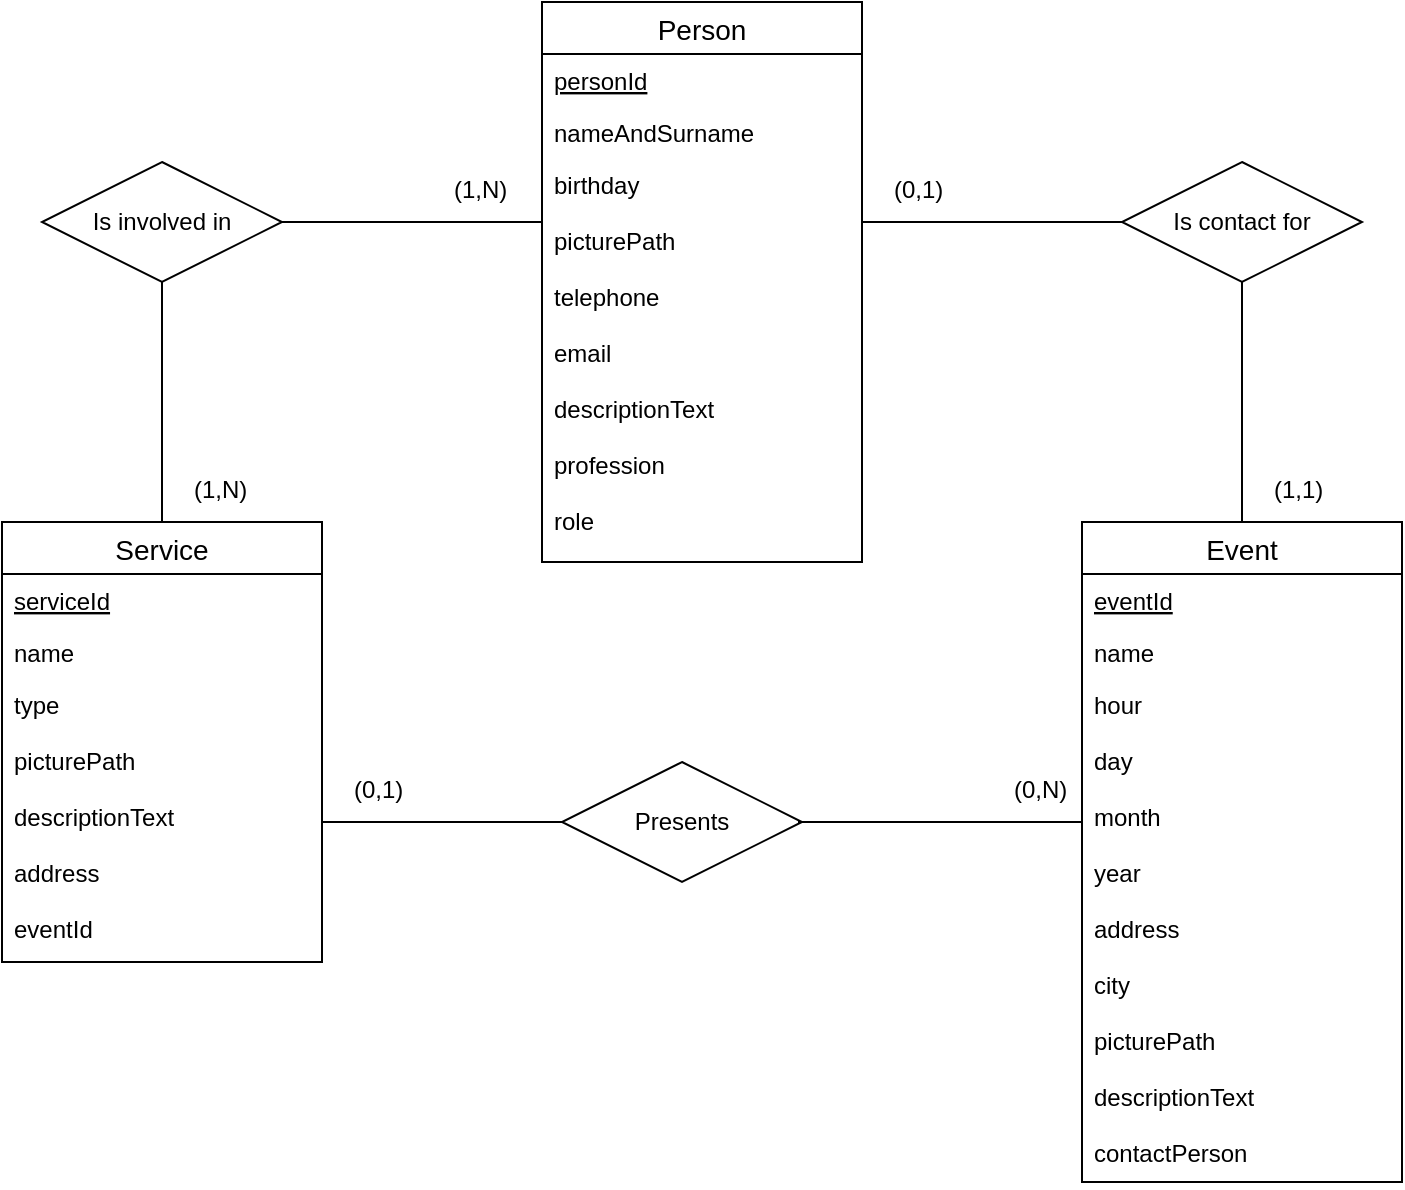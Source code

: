 <mxfile version="13.1.11"><diagram id="oiz9nzBSraAnwUNyNcac" name="Page-1"><mxGraphModel dx="1301" dy="949" grid="0" gridSize="10" guides="1" tooltips="1" connect="1" arrows="1" fold="1" page="0" pageScale="1" pageWidth="827" pageHeight="1169" math="0" shadow="0"><root><mxCell id="0"/><mxCell id="1" parent="0"/><mxCell id="p1R7J2JzUDWMNUzQjbTg-1" value="Person" style="swimlane;fontStyle=0;childLayout=stackLayout;horizontal=1;startSize=26;horizontalStack=0;resizeParent=1;resizeParentMax=0;resizeLast=0;collapsible=1;marginBottom=0;align=center;fontSize=14;" parent="1" vertex="1"><mxGeometry x="320" y="130" width="160" height="280" as="geometry"/></mxCell><mxCell id="p1R7J2JzUDWMNUzQjbTg-2" value="personId" style="text;strokeColor=none;fillColor=none;spacingLeft=4;spacingRight=4;overflow=hidden;rotatable=0;points=[[0,0.5],[1,0.5]];portConstraint=eastwest;fontSize=12;fontStyle=4" parent="p1R7J2JzUDWMNUzQjbTg-1" vertex="1"><mxGeometry y="26" width="160" height="26" as="geometry"/></mxCell><mxCell id="p1R7J2JzUDWMNUzQjbTg-3" value="nameAndSurname" style="text;strokeColor=none;fillColor=none;spacingLeft=4;spacingRight=4;overflow=hidden;rotatable=0;points=[[0,0.5],[1,0.5]];portConstraint=eastwest;fontSize=12;" parent="p1R7J2JzUDWMNUzQjbTg-1" vertex="1"><mxGeometry y="52" width="160" height="26" as="geometry"/></mxCell><mxCell id="p1R7J2JzUDWMNUzQjbTg-4" value="birthday&#xa;&#xa;picturePath&#xa;&#xa;telephone&#xa;&#xa;email&#xa;&#xa;descriptionText&#xa;&#xa;profession&#xa;&#xa;role" style="text;strokeColor=none;fillColor=none;spacingLeft=4;spacingRight=4;overflow=hidden;rotatable=0;points=[[0,0.5],[1,0.5]];portConstraint=eastwest;fontSize=12;" parent="p1R7J2JzUDWMNUzQjbTg-1" vertex="1"><mxGeometry y="78" width="160" height="202" as="geometry"/></mxCell><mxCell id="p1R7J2JzUDWMNUzQjbTg-14" value="Service" style="swimlane;fontStyle=0;childLayout=stackLayout;horizontal=1;startSize=26;horizontalStack=0;resizeParent=1;resizeParentMax=0;resizeLast=0;collapsible=1;marginBottom=0;align=center;fontSize=14;" parent="1" vertex="1"><mxGeometry x="50" y="390" width="160" height="220" as="geometry"/></mxCell><mxCell id="p1R7J2JzUDWMNUzQjbTg-15" value="serviceId" style="text;strokeColor=none;fillColor=none;spacingLeft=4;spacingRight=4;overflow=hidden;rotatable=0;points=[[0,0.5],[1,0.5]];portConstraint=eastwest;fontSize=12;fontStyle=4" parent="p1R7J2JzUDWMNUzQjbTg-14" vertex="1"><mxGeometry y="26" width="160" height="26" as="geometry"/></mxCell><mxCell id="p1R7J2JzUDWMNUzQjbTg-16" value="name" style="text;strokeColor=none;fillColor=none;spacingLeft=4;spacingRight=4;overflow=hidden;rotatable=0;points=[[0,0.5],[1,0.5]];portConstraint=eastwest;fontSize=12;" parent="p1R7J2JzUDWMNUzQjbTg-14" vertex="1"><mxGeometry y="52" width="160" height="26" as="geometry"/></mxCell><mxCell id="p1R7J2JzUDWMNUzQjbTg-17" value="type&#xa;&#xa;picturePath&#xa;&#xa;descriptionText&#xa;&#xa;address&#xa;&#xa;eventId" style="text;strokeColor=none;fillColor=none;spacingLeft=4;spacingRight=4;overflow=hidden;rotatable=0;points=[[0,0.5],[1,0.5]];portConstraint=eastwest;fontSize=12;" parent="p1R7J2JzUDWMNUzQjbTg-14" vertex="1"><mxGeometry y="78" width="160" height="142" as="geometry"/></mxCell><mxCell id="p1R7J2JzUDWMNUzQjbTg-18" value="Is involved in" style="shape=rhombus;perimeter=rhombusPerimeter;whiteSpace=wrap;html=1;align=center;" parent="1" vertex="1"><mxGeometry x="70" y="210" width="120" height="60" as="geometry"/></mxCell><mxCell id="p1R7J2JzUDWMNUzQjbTg-19" value="" style="endArrow=none;html=1;rounded=0;exitX=0.5;exitY=1;exitDx=0;exitDy=0;entryX=0.5;entryY=0;entryDx=0;entryDy=0;" parent="1" source="p1R7J2JzUDWMNUzQjbTg-18" target="p1R7J2JzUDWMNUzQjbTg-14" edge="1"><mxGeometry relative="1" as="geometry"><mxPoint x="70" y="330" as="sourcePoint"/><mxPoint x="230" y="330" as="targetPoint"/></mxGeometry></mxCell><mxCell id="p1R7J2JzUDWMNUzQjbTg-20" value="" style="endArrow=none;html=1;rounded=0;" parent="1" edge="1"><mxGeometry relative="1" as="geometry"><mxPoint x="190" y="240" as="sourcePoint"/><mxPoint x="320" y="240" as="targetPoint"/></mxGeometry></mxCell><mxCell id="p1R7J2JzUDWMNUzQjbTg-21" value="(1,N)" style="text;strokeColor=none;fillColor=none;spacingLeft=4;spacingRight=4;overflow=hidden;rotatable=0;points=[[0,0.5],[1,0.5]];portConstraint=eastwest;fontSize=12;" parent="1" vertex="1"><mxGeometry x="140" y="360" width="40" height="26" as="geometry"/></mxCell><mxCell id="p1R7J2JzUDWMNUzQjbTg-22" value="(1,N)" style="text;strokeColor=none;fillColor=none;spacingLeft=4;spacingRight=4;overflow=hidden;rotatable=0;points=[[0,0.5],[1,0.5]];portConstraint=eastwest;fontSize=12;" parent="1" vertex="1"><mxGeometry x="270" y="210" width="40" height="26" as="geometry"/></mxCell><mxCell id="p1R7J2JzUDWMNUzQjbTg-23" value="Is contact for" style="shape=rhombus;perimeter=rhombusPerimeter;whiteSpace=wrap;html=1;align=center;" parent="1" vertex="1"><mxGeometry x="610" y="210" width="120" height="60" as="geometry"/></mxCell><mxCell id="p1R7J2JzUDWMNUzQjbTg-24" value="" style="endArrow=none;html=1;rounded=0;" parent="1" edge="1"><mxGeometry relative="1" as="geometry"><mxPoint x="480" y="240" as="sourcePoint"/><mxPoint x="610" y="240" as="targetPoint"/></mxGeometry></mxCell><mxCell id="p1R7J2JzUDWMNUzQjbTg-25" value="(1,1)" style="text;strokeColor=none;fillColor=none;spacingLeft=4;spacingRight=4;overflow=hidden;rotatable=0;points=[[0,0.5],[1,0.5]];portConstraint=eastwest;fontSize=12;" parent="1" vertex="1"><mxGeometry x="680" y="360" width="40" height="26" as="geometry"/></mxCell><mxCell id="p1R7J2JzUDWMNUzQjbTg-26" value="(0,1)" style="text;strokeColor=none;fillColor=none;spacingLeft=4;spacingRight=4;overflow=hidden;rotatable=0;points=[[0,0.5],[1,0.5]];portConstraint=eastwest;fontSize=12;" parent="1" vertex="1"><mxGeometry x="490" y="210" width="40" height="26" as="geometry"/></mxCell><mxCell id="p1R7J2JzUDWMNUzQjbTg-27" value="" style="endArrow=none;html=1;rounded=0;exitX=0.5;exitY=1;exitDx=0;exitDy=0;entryX=0.5;entryY=0;entryDx=0;entryDy=0;" parent="1" source="p1R7J2JzUDWMNUzQjbTg-23" target="p1R7J2JzUDWMNUzQjbTg-10" edge="1"><mxGeometry relative="1" as="geometry"><mxPoint x="710" y="290" as="sourcePoint"/><mxPoint x="870" y="290" as="targetPoint"/></mxGeometry></mxCell><mxCell id="p1R7J2JzUDWMNUzQjbTg-10" value="Event" style="swimlane;fontStyle=0;childLayout=stackLayout;horizontal=1;startSize=26;horizontalStack=0;resizeParent=1;resizeParentMax=0;resizeLast=0;collapsible=1;marginBottom=0;align=center;fontSize=14;" parent="1" vertex="1"><mxGeometry x="590" y="390" width="160" height="330" as="geometry"/></mxCell><mxCell id="p1R7J2JzUDWMNUzQjbTg-11" value="eventId" style="text;strokeColor=none;fillColor=none;spacingLeft=4;spacingRight=4;overflow=hidden;rotatable=0;points=[[0,0.5],[1,0.5]];portConstraint=eastwest;fontSize=12;fontStyle=4" parent="p1R7J2JzUDWMNUzQjbTg-10" vertex="1"><mxGeometry y="26" width="160" height="26" as="geometry"/></mxCell><mxCell id="p1R7J2JzUDWMNUzQjbTg-12" value="name" style="text;strokeColor=none;fillColor=none;spacingLeft=4;spacingRight=4;overflow=hidden;rotatable=0;points=[[0,0.5],[1,0.5]];portConstraint=eastwest;fontSize=12;" parent="p1R7J2JzUDWMNUzQjbTg-10" vertex="1"><mxGeometry y="52" width="160" height="26" as="geometry"/></mxCell><mxCell id="p1R7J2JzUDWMNUzQjbTg-13" value="hour&#xa;&#xa;day&#xa;&#xa;month&#xa;&#xa;year&#xa;&#xa;address &#xa;&#xa;city&#xa;&#xa;picturePath&#xa;&#xa;descriptionText&#xa;&#xa;contactPerson" style="text;strokeColor=none;fillColor=none;spacingLeft=4;spacingRight=4;overflow=hidden;rotatable=0;points=[[0,0.5],[1,0.5]];portConstraint=eastwest;fontSize=12;" parent="p1R7J2JzUDWMNUzQjbTg-10" vertex="1"><mxGeometry y="78" width="160" height="252" as="geometry"/></mxCell><mxCell id="p1R7J2JzUDWMNUzQjbTg-28" value="Presents" style="shape=rhombus;perimeter=rhombusPerimeter;whiteSpace=wrap;html=1;align=center;" parent="1" vertex="1"><mxGeometry x="330" y="510" width="120" height="60" as="geometry"/></mxCell><mxCell id="p1R7J2JzUDWMNUzQjbTg-30" value="" style="line;strokeWidth=1;fillColor=none;align=left;verticalAlign=middle;spacingTop=-1;spacingLeft=3;spacingRight=3;rotatable=0;labelPosition=right;points=[];portConstraint=eastwest;fontSize=12;" parent="1" vertex="1"><mxGeometry x="210" y="536" width="120" height="8" as="geometry"/></mxCell><mxCell id="p1R7J2JzUDWMNUzQjbTg-31" value="" style="line;strokeWidth=1;fillColor=none;align=left;verticalAlign=middle;spacingTop=-1;spacingLeft=3;spacingRight=3;rotatable=0;labelPosition=right;points=[];portConstraint=eastwest;fontSize=12;" parent="1" vertex="1"><mxGeometry x="448" y="536" width="142" height="8" as="geometry"/></mxCell><mxCell id="p1R7J2JzUDWMNUzQjbTg-32" value="(0,1)" style="text;strokeColor=none;fillColor=none;spacingLeft=4;spacingRight=4;overflow=hidden;rotatable=0;points=[[0,0.5],[1,0.5]];portConstraint=eastwest;fontSize=12;" parent="1" vertex="1"><mxGeometry x="220" y="510" width="40" height="26" as="geometry"/></mxCell><mxCell id="p1R7J2JzUDWMNUzQjbTg-33" value="(0,N)" style="text;strokeColor=none;fillColor=none;spacingLeft=4;spacingRight=4;overflow=hidden;rotatable=0;points=[[0,0.5],[1,0.5]];portConstraint=eastwest;fontSize=12;" parent="1" vertex="1"><mxGeometry x="550" y="510" width="40" height="26" as="geometry"/></mxCell></root></mxGraphModel></diagram></mxfile>